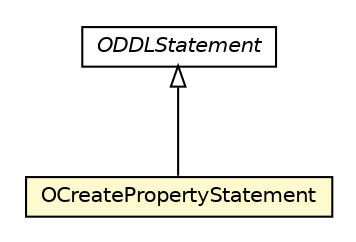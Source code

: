 #!/usr/local/bin/dot
#
# Class diagram 
# Generated by UMLGraph version R5_6-24-gf6e263 (http://www.umlgraph.org/)
#

digraph G {
	edge [fontname="Helvetica",fontsize=10,labelfontname="Helvetica",labelfontsize=10];
	node [fontname="Helvetica",fontsize=10,shape=plaintext];
	nodesep=0.25;
	ranksep=0.5;
	// com.orientechnologies.orient.core.sql.parser.OCreatePropertyStatement
	c2384797 [label=<<table title="com.orientechnologies.orient.core.sql.parser.OCreatePropertyStatement" border="0" cellborder="1" cellspacing="0" cellpadding="2" port="p" bgcolor="lemonChiffon" href="./OCreatePropertyStatement.html">
		<tr><td><table border="0" cellspacing="0" cellpadding="1">
<tr><td align="center" balign="center"> OCreatePropertyStatement </td></tr>
		</table></td></tr>
		</table>>, URL="./OCreatePropertyStatement.html", fontname="Helvetica", fontcolor="black", fontsize=10.0];
	// com.orientechnologies.orient.core.sql.parser.ODDLStatement
	c2384852 [label=<<table title="com.orientechnologies.orient.core.sql.parser.ODDLStatement" border="0" cellborder="1" cellspacing="0" cellpadding="2" port="p" href="./ODDLStatement.html">
		<tr><td><table border="0" cellspacing="0" cellpadding="1">
<tr><td align="center" balign="center"><font face="Helvetica-Oblique"> ODDLStatement </font></td></tr>
		</table></td></tr>
		</table>>, URL="./ODDLStatement.html", fontname="Helvetica", fontcolor="black", fontsize=10.0];
	//com.orientechnologies.orient.core.sql.parser.OCreatePropertyStatement extends com.orientechnologies.orient.core.sql.parser.ODDLStatement
	c2384852:p -> c2384797:p [dir=back,arrowtail=empty];
}

